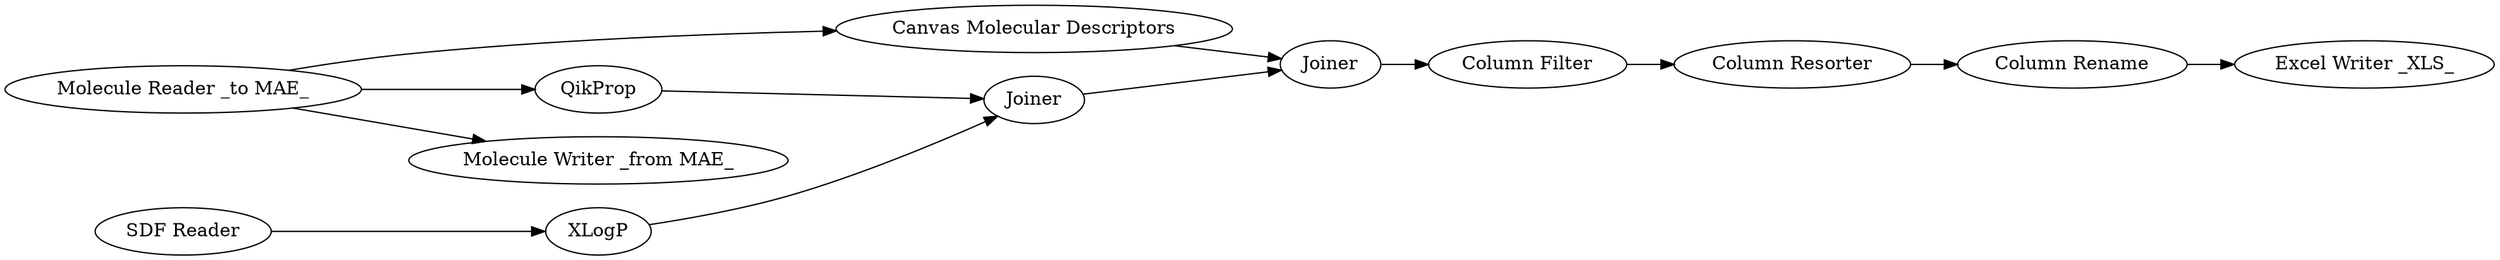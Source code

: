 digraph {
	1 [label="Molecule Reader _to MAE_"]
	2 [label=QikProp]
	3 [label="Excel Writer _XLS_"]
	4 [label=XLogP]
	5 [label="Molecule Writer _from MAE_"]
	6 [label="SDF Reader"]
	7 [label=Joiner]
	9 [label="Canvas Molecular Descriptors"]
	10 [label=Joiner]
	11 [label="Column Filter"]
	12 [label="Column Resorter"]
	13 [label="Column Rename"]
	1 -> 2
	1 -> 5
	1 -> 9
	2 -> 7
	4 -> 7
	6 -> 4
	7 -> 10
	9 -> 10
	10 -> 11
	11 -> 12
	12 -> 13
	13 -> 3
	rankdir=LR
}

